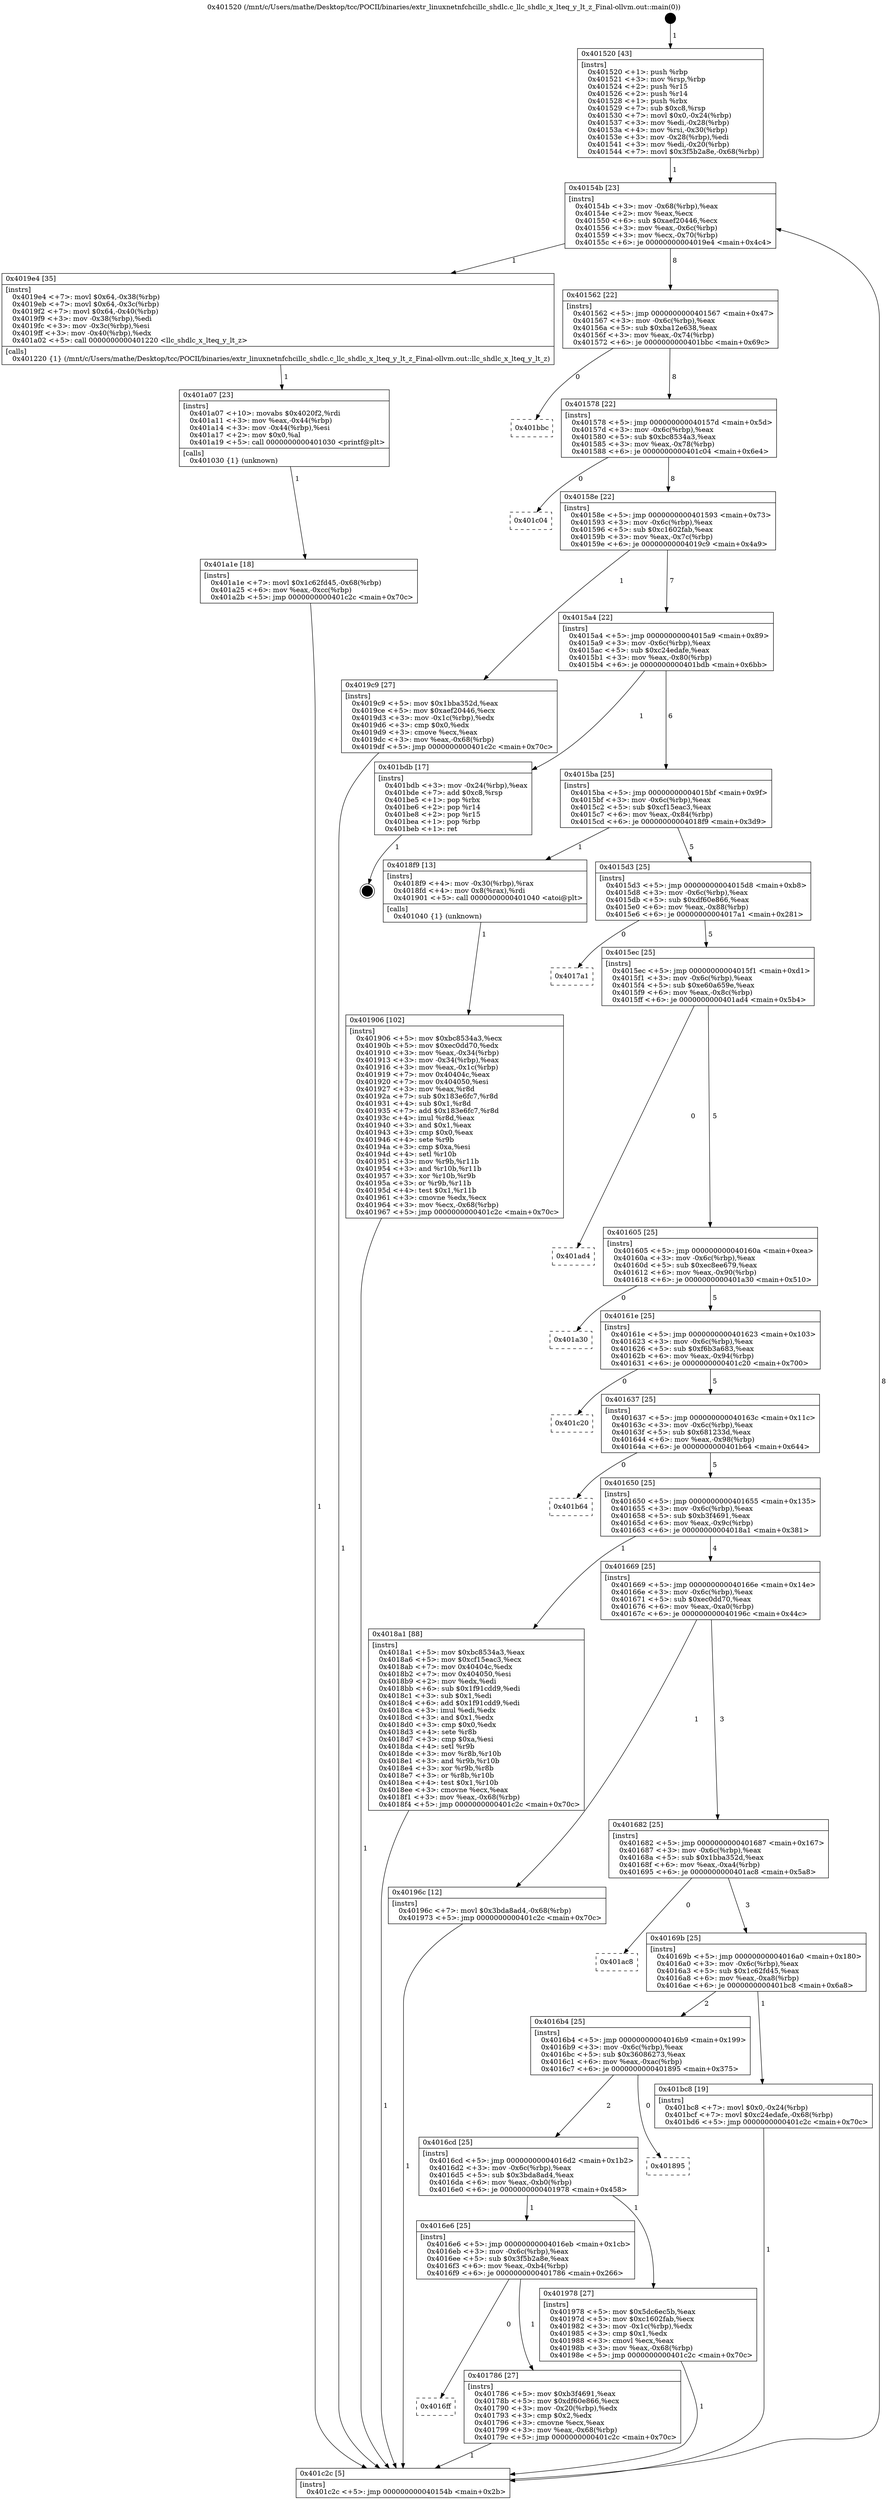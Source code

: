 digraph "0x401520" {
  label = "0x401520 (/mnt/c/Users/mathe/Desktop/tcc/POCII/binaries/extr_linuxnetnfchcillc_shdlc.c_llc_shdlc_x_lteq_y_lt_z_Final-ollvm.out::main(0))"
  labelloc = "t"
  node[shape=record]

  Entry [label="",width=0.3,height=0.3,shape=circle,fillcolor=black,style=filled]
  "0x40154b" [label="{
     0x40154b [23]\l
     | [instrs]\l
     &nbsp;&nbsp;0x40154b \<+3\>: mov -0x68(%rbp),%eax\l
     &nbsp;&nbsp;0x40154e \<+2\>: mov %eax,%ecx\l
     &nbsp;&nbsp;0x401550 \<+6\>: sub $0xaef20446,%ecx\l
     &nbsp;&nbsp;0x401556 \<+3\>: mov %eax,-0x6c(%rbp)\l
     &nbsp;&nbsp;0x401559 \<+3\>: mov %ecx,-0x70(%rbp)\l
     &nbsp;&nbsp;0x40155c \<+6\>: je 00000000004019e4 \<main+0x4c4\>\l
  }"]
  "0x4019e4" [label="{
     0x4019e4 [35]\l
     | [instrs]\l
     &nbsp;&nbsp;0x4019e4 \<+7\>: movl $0x64,-0x38(%rbp)\l
     &nbsp;&nbsp;0x4019eb \<+7\>: movl $0x64,-0x3c(%rbp)\l
     &nbsp;&nbsp;0x4019f2 \<+7\>: movl $0x64,-0x40(%rbp)\l
     &nbsp;&nbsp;0x4019f9 \<+3\>: mov -0x38(%rbp),%edi\l
     &nbsp;&nbsp;0x4019fc \<+3\>: mov -0x3c(%rbp),%esi\l
     &nbsp;&nbsp;0x4019ff \<+3\>: mov -0x40(%rbp),%edx\l
     &nbsp;&nbsp;0x401a02 \<+5\>: call 0000000000401220 \<llc_shdlc_x_lteq_y_lt_z\>\l
     | [calls]\l
     &nbsp;&nbsp;0x401220 \{1\} (/mnt/c/Users/mathe/Desktop/tcc/POCII/binaries/extr_linuxnetnfchcillc_shdlc.c_llc_shdlc_x_lteq_y_lt_z_Final-ollvm.out::llc_shdlc_x_lteq_y_lt_z)\l
  }"]
  "0x401562" [label="{
     0x401562 [22]\l
     | [instrs]\l
     &nbsp;&nbsp;0x401562 \<+5\>: jmp 0000000000401567 \<main+0x47\>\l
     &nbsp;&nbsp;0x401567 \<+3\>: mov -0x6c(%rbp),%eax\l
     &nbsp;&nbsp;0x40156a \<+5\>: sub $0xba12e638,%eax\l
     &nbsp;&nbsp;0x40156f \<+3\>: mov %eax,-0x74(%rbp)\l
     &nbsp;&nbsp;0x401572 \<+6\>: je 0000000000401bbc \<main+0x69c\>\l
  }"]
  Exit [label="",width=0.3,height=0.3,shape=circle,fillcolor=black,style=filled,peripheries=2]
  "0x401bbc" [label="{
     0x401bbc\l
  }", style=dashed]
  "0x401578" [label="{
     0x401578 [22]\l
     | [instrs]\l
     &nbsp;&nbsp;0x401578 \<+5\>: jmp 000000000040157d \<main+0x5d\>\l
     &nbsp;&nbsp;0x40157d \<+3\>: mov -0x6c(%rbp),%eax\l
     &nbsp;&nbsp;0x401580 \<+5\>: sub $0xbc8534a3,%eax\l
     &nbsp;&nbsp;0x401585 \<+3\>: mov %eax,-0x78(%rbp)\l
     &nbsp;&nbsp;0x401588 \<+6\>: je 0000000000401c04 \<main+0x6e4\>\l
  }"]
  "0x401a1e" [label="{
     0x401a1e [18]\l
     | [instrs]\l
     &nbsp;&nbsp;0x401a1e \<+7\>: movl $0x1c62fd45,-0x68(%rbp)\l
     &nbsp;&nbsp;0x401a25 \<+6\>: mov %eax,-0xcc(%rbp)\l
     &nbsp;&nbsp;0x401a2b \<+5\>: jmp 0000000000401c2c \<main+0x70c\>\l
  }"]
  "0x401c04" [label="{
     0x401c04\l
  }", style=dashed]
  "0x40158e" [label="{
     0x40158e [22]\l
     | [instrs]\l
     &nbsp;&nbsp;0x40158e \<+5\>: jmp 0000000000401593 \<main+0x73\>\l
     &nbsp;&nbsp;0x401593 \<+3\>: mov -0x6c(%rbp),%eax\l
     &nbsp;&nbsp;0x401596 \<+5\>: sub $0xc1602fab,%eax\l
     &nbsp;&nbsp;0x40159b \<+3\>: mov %eax,-0x7c(%rbp)\l
     &nbsp;&nbsp;0x40159e \<+6\>: je 00000000004019c9 \<main+0x4a9\>\l
  }"]
  "0x401a07" [label="{
     0x401a07 [23]\l
     | [instrs]\l
     &nbsp;&nbsp;0x401a07 \<+10\>: movabs $0x4020f2,%rdi\l
     &nbsp;&nbsp;0x401a11 \<+3\>: mov %eax,-0x44(%rbp)\l
     &nbsp;&nbsp;0x401a14 \<+3\>: mov -0x44(%rbp),%esi\l
     &nbsp;&nbsp;0x401a17 \<+2\>: mov $0x0,%al\l
     &nbsp;&nbsp;0x401a19 \<+5\>: call 0000000000401030 \<printf@plt\>\l
     | [calls]\l
     &nbsp;&nbsp;0x401030 \{1\} (unknown)\l
  }"]
  "0x4019c9" [label="{
     0x4019c9 [27]\l
     | [instrs]\l
     &nbsp;&nbsp;0x4019c9 \<+5\>: mov $0x1bba352d,%eax\l
     &nbsp;&nbsp;0x4019ce \<+5\>: mov $0xaef20446,%ecx\l
     &nbsp;&nbsp;0x4019d3 \<+3\>: mov -0x1c(%rbp),%edx\l
     &nbsp;&nbsp;0x4019d6 \<+3\>: cmp $0x0,%edx\l
     &nbsp;&nbsp;0x4019d9 \<+3\>: cmove %ecx,%eax\l
     &nbsp;&nbsp;0x4019dc \<+3\>: mov %eax,-0x68(%rbp)\l
     &nbsp;&nbsp;0x4019df \<+5\>: jmp 0000000000401c2c \<main+0x70c\>\l
  }"]
  "0x4015a4" [label="{
     0x4015a4 [22]\l
     | [instrs]\l
     &nbsp;&nbsp;0x4015a4 \<+5\>: jmp 00000000004015a9 \<main+0x89\>\l
     &nbsp;&nbsp;0x4015a9 \<+3\>: mov -0x6c(%rbp),%eax\l
     &nbsp;&nbsp;0x4015ac \<+5\>: sub $0xc24edafe,%eax\l
     &nbsp;&nbsp;0x4015b1 \<+3\>: mov %eax,-0x80(%rbp)\l
     &nbsp;&nbsp;0x4015b4 \<+6\>: je 0000000000401bdb \<main+0x6bb\>\l
  }"]
  "0x401906" [label="{
     0x401906 [102]\l
     | [instrs]\l
     &nbsp;&nbsp;0x401906 \<+5\>: mov $0xbc8534a3,%ecx\l
     &nbsp;&nbsp;0x40190b \<+5\>: mov $0xec0dd70,%edx\l
     &nbsp;&nbsp;0x401910 \<+3\>: mov %eax,-0x34(%rbp)\l
     &nbsp;&nbsp;0x401913 \<+3\>: mov -0x34(%rbp),%eax\l
     &nbsp;&nbsp;0x401916 \<+3\>: mov %eax,-0x1c(%rbp)\l
     &nbsp;&nbsp;0x401919 \<+7\>: mov 0x40404c,%eax\l
     &nbsp;&nbsp;0x401920 \<+7\>: mov 0x404050,%esi\l
     &nbsp;&nbsp;0x401927 \<+3\>: mov %eax,%r8d\l
     &nbsp;&nbsp;0x40192a \<+7\>: sub $0x183e6fc7,%r8d\l
     &nbsp;&nbsp;0x401931 \<+4\>: sub $0x1,%r8d\l
     &nbsp;&nbsp;0x401935 \<+7\>: add $0x183e6fc7,%r8d\l
     &nbsp;&nbsp;0x40193c \<+4\>: imul %r8d,%eax\l
     &nbsp;&nbsp;0x401940 \<+3\>: and $0x1,%eax\l
     &nbsp;&nbsp;0x401943 \<+3\>: cmp $0x0,%eax\l
     &nbsp;&nbsp;0x401946 \<+4\>: sete %r9b\l
     &nbsp;&nbsp;0x40194a \<+3\>: cmp $0xa,%esi\l
     &nbsp;&nbsp;0x40194d \<+4\>: setl %r10b\l
     &nbsp;&nbsp;0x401951 \<+3\>: mov %r9b,%r11b\l
     &nbsp;&nbsp;0x401954 \<+3\>: and %r10b,%r11b\l
     &nbsp;&nbsp;0x401957 \<+3\>: xor %r10b,%r9b\l
     &nbsp;&nbsp;0x40195a \<+3\>: or %r9b,%r11b\l
     &nbsp;&nbsp;0x40195d \<+4\>: test $0x1,%r11b\l
     &nbsp;&nbsp;0x401961 \<+3\>: cmovne %edx,%ecx\l
     &nbsp;&nbsp;0x401964 \<+3\>: mov %ecx,-0x68(%rbp)\l
     &nbsp;&nbsp;0x401967 \<+5\>: jmp 0000000000401c2c \<main+0x70c\>\l
  }"]
  "0x401bdb" [label="{
     0x401bdb [17]\l
     | [instrs]\l
     &nbsp;&nbsp;0x401bdb \<+3\>: mov -0x24(%rbp),%eax\l
     &nbsp;&nbsp;0x401bde \<+7\>: add $0xc8,%rsp\l
     &nbsp;&nbsp;0x401be5 \<+1\>: pop %rbx\l
     &nbsp;&nbsp;0x401be6 \<+2\>: pop %r14\l
     &nbsp;&nbsp;0x401be8 \<+2\>: pop %r15\l
     &nbsp;&nbsp;0x401bea \<+1\>: pop %rbp\l
     &nbsp;&nbsp;0x401beb \<+1\>: ret\l
  }"]
  "0x4015ba" [label="{
     0x4015ba [25]\l
     | [instrs]\l
     &nbsp;&nbsp;0x4015ba \<+5\>: jmp 00000000004015bf \<main+0x9f\>\l
     &nbsp;&nbsp;0x4015bf \<+3\>: mov -0x6c(%rbp),%eax\l
     &nbsp;&nbsp;0x4015c2 \<+5\>: sub $0xcf15eac3,%eax\l
     &nbsp;&nbsp;0x4015c7 \<+6\>: mov %eax,-0x84(%rbp)\l
     &nbsp;&nbsp;0x4015cd \<+6\>: je 00000000004018f9 \<main+0x3d9\>\l
  }"]
  "0x401520" [label="{
     0x401520 [43]\l
     | [instrs]\l
     &nbsp;&nbsp;0x401520 \<+1\>: push %rbp\l
     &nbsp;&nbsp;0x401521 \<+3\>: mov %rsp,%rbp\l
     &nbsp;&nbsp;0x401524 \<+2\>: push %r15\l
     &nbsp;&nbsp;0x401526 \<+2\>: push %r14\l
     &nbsp;&nbsp;0x401528 \<+1\>: push %rbx\l
     &nbsp;&nbsp;0x401529 \<+7\>: sub $0xc8,%rsp\l
     &nbsp;&nbsp;0x401530 \<+7\>: movl $0x0,-0x24(%rbp)\l
     &nbsp;&nbsp;0x401537 \<+3\>: mov %edi,-0x28(%rbp)\l
     &nbsp;&nbsp;0x40153a \<+4\>: mov %rsi,-0x30(%rbp)\l
     &nbsp;&nbsp;0x40153e \<+3\>: mov -0x28(%rbp),%edi\l
     &nbsp;&nbsp;0x401541 \<+3\>: mov %edi,-0x20(%rbp)\l
     &nbsp;&nbsp;0x401544 \<+7\>: movl $0x3f5b2a8e,-0x68(%rbp)\l
  }"]
  "0x4018f9" [label="{
     0x4018f9 [13]\l
     | [instrs]\l
     &nbsp;&nbsp;0x4018f9 \<+4\>: mov -0x30(%rbp),%rax\l
     &nbsp;&nbsp;0x4018fd \<+4\>: mov 0x8(%rax),%rdi\l
     &nbsp;&nbsp;0x401901 \<+5\>: call 0000000000401040 \<atoi@plt\>\l
     | [calls]\l
     &nbsp;&nbsp;0x401040 \{1\} (unknown)\l
  }"]
  "0x4015d3" [label="{
     0x4015d3 [25]\l
     | [instrs]\l
     &nbsp;&nbsp;0x4015d3 \<+5\>: jmp 00000000004015d8 \<main+0xb8\>\l
     &nbsp;&nbsp;0x4015d8 \<+3\>: mov -0x6c(%rbp),%eax\l
     &nbsp;&nbsp;0x4015db \<+5\>: sub $0xdf60e866,%eax\l
     &nbsp;&nbsp;0x4015e0 \<+6\>: mov %eax,-0x88(%rbp)\l
     &nbsp;&nbsp;0x4015e6 \<+6\>: je 00000000004017a1 \<main+0x281\>\l
  }"]
  "0x401c2c" [label="{
     0x401c2c [5]\l
     | [instrs]\l
     &nbsp;&nbsp;0x401c2c \<+5\>: jmp 000000000040154b \<main+0x2b\>\l
  }"]
  "0x4017a1" [label="{
     0x4017a1\l
  }", style=dashed]
  "0x4015ec" [label="{
     0x4015ec [25]\l
     | [instrs]\l
     &nbsp;&nbsp;0x4015ec \<+5\>: jmp 00000000004015f1 \<main+0xd1\>\l
     &nbsp;&nbsp;0x4015f1 \<+3\>: mov -0x6c(%rbp),%eax\l
     &nbsp;&nbsp;0x4015f4 \<+5\>: sub $0xe60a659e,%eax\l
     &nbsp;&nbsp;0x4015f9 \<+6\>: mov %eax,-0x8c(%rbp)\l
     &nbsp;&nbsp;0x4015ff \<+6\>: je 0000000000401ad4 \<main+0x5b4\>\l
  }"]
  "0x4016ff" [label="{
     0x4016ff\l
  }", style=dashed]
  "0x401ad4" [label="{
     0x401ad4\l
  }", style=dashed]
  "0x401605" [label="{
     0x401605 [25]\l
     | [instrs]\l
     &nbsp;&nbsp;0x401605 \<+5\>: jmp 000000000040160a \<main+0xea\>\l
     &nbsp;&nbsp;0x40160a \<+3\>: mov -0x6c(%rbp),%eax\l
     &nbsp;&nbsp;0x40160d \<+5\>: sub $0xec8ee679,%eax\l
     &nbsp;&nbsp;0x401612 \<+6\>: mov %eax,-0x90(%rbp)\l
     &nbsp;&nbsp;0x401618 \<+6\>: je 0000000000401a30 \<main+0x510\>\l
  }"]
  "0x401786" [label="{
     0x401786 [27]\l
     | [instrs]\l
     &nbsp;&nbsp;0x401786 \<+5\>: mov $0xb3f4691,%eax\l
     &nbsp;&nbsp;0x40178b \<+5\>: mov $0xdf60e866,%ecx\l
     &nbsp;&nbsp;0x401790 \<+3\>: mov -0x20(%rbp),%edx\l
     &nbsp;&nbsp;0x401793 \<+3\>: cmp $0x2,%edx\l
     &nbsp;&nbsp;0x401796 \<+3\>: cmovne %ecx,%eax\l
     &nbsp;&nbsp;0x401799 \<+3\>: mov %eax,-0x68(%rbp)\l
     &nbsp;&nbsp;0x40179c \<+5\>: jmp 0000000000401c2c \<main+0x70c\>\l
  }"]
  "0x401a30" [label="{
     0x401a30\l
  }", style=dashed]
  "0x40161e" [label="{
     0x40161e [25]\l
     | [instrs]\l
     &nbsp;&nbsp;0x40161e \<+5\>: jmp 0000000000401623 \<main+0x103\>\l
     &nbsp;&nbsp;0x401623 \<+3\>: mov -0x6c(%rbp),%eax\l
     &nbsp;&nbsp;0x401626 \<+5\>: sub $0xf6b3a683,%eax\l
     &nbsp;&nbsp;0x40162b \<+6\>: mov %eax,-0x94(%rbp)\l
     &nbsp;&nbsp;0x401631 \<+6\>: je 0000000000401c20 \<main+0x700\>\l
  }"]
  "0x4016e6" [label="{
     0x4016e6 [25]\l
     | [instrs]\l
     &nbsp;&nbsp;0x4016e6 \<+5\>: jmp 00000000004016eb \<main+0x1cb\>\l
     &nbsp;&nbsp;0x4016eb \<+3\>: mov -0x6c(%rbp),%eax\l
     &nbsp;&nbsp;0x4016ee \<+5\>: sub $0x3f5b2a8e,%eax\l
     &nbsp;&nbsp;0x4016f3 \<+6\>: mov %eax,-0xb4(%rbp)\l
     &nbsp;&nbsp;0x4016f9 \<+6\>: je 0000000000401786 \<main+0x266\>\l
  }"]
  "0x401c20" [label="{
     0x401c20\l
  }", style=dashed]
  "0x401637" [label="{
     0x401637 [25]\l
     | [instrs]\l
     &nbsp;&nbsp;0x401637 \<+5\>: jmp 000000000040163c \<main+0x11c\>\l
     &nbsp;&nbsp;0x40163c \<+3\>: mov -0x6c(%rbp),%eax\l
     &nbsp;&nbsp;0x40163f \<+5\>: sub $0x681233d,%eax\l
     &nbsp;&nbsp;0x401644 \<+6\>: mov %eax,-0x98(%rbp)\l
     &nbsp;&nbsp;0x40164a \<+6\>: je 0000000000401b64 \<main+0x644\>\l
  }"]
  "0x401978" [label="{
     0x401978 [27]\l
     | [instrs]\l
     &nbsp;&nbsp;0x401978 \<+5\>: mov $0x5dc6ec5b,%eax\l
     &nbsp;&nbsp;0x40197d \<+5\>: mov $0xc1602fab,%ecx\l
     &nbsp;&nbsp;0x401982 \<+3\>: mov -0x1c(%rbp),%edx\l
     &nbsp;&nbsp;0x401985 \<+3\>: cmp $0x1,%edx\l
     &nbsp;&nbsp;0x401988 \<+3\>: cmovl %ecx,%eax\l
     &nbsp;&nbsp;0x40198b \<+3\>: mov %eax,-0x68(%rbp)\l
     &nbsp;&nbsp;0x40198e \<+5\>: jmp 0000000000401c2c \<main+0x70c\>\l
  }"]
  "0x401b64" [label="{
     0x401b64\l
  }", style=dashed]
  "0x401650" [label="{
     0x401650 [25]\l
     | [instrs]\l
     &nbsp;&nbsp;0x401650 \<+5\>: jmp 0000000000401655 \<main+0x135\>\l
     &nbsp;&nbsp;0x401655 \<+3\>: mov -0x6c(%rbp),%eax\l
     &nbsp;&nbsp;0x401658 \<+5\>: sub $0xb3f4691,%eax\l
     &nbsp;&nbsp;0x40165d \<+6\>: mov %eax,-0x9c(%rbp)\l
     &nbsp;&nbsp;0x401663 \<+6\>: je 00000000004018a1 \<main+0x381\>\l
  }"]
  "0x4016cd" [label="{
     0x4016cd [25]\l
     | [instrs]\l
     &nbsp;&nbsp;0x4016cd \<+5\>: jmp 00000000004016d2 \<main+0x1b2\>\l
     &nbsp;&nbsp;0x4016d2 \<+3\>: mov -0x6c(%rbp),%eax\l
     &nbsp;&nbsp;0x4016d5 \<+5\>: sub $0x3bda8ad4,%eax\l
     &nbsp;&nbsp;0x4016da \<+6\>: mov %eax,-0xb0(%rbp)\l
     &nbsp;&nbsp;0x4016e0 \<+6\>: je 0000000000401978 \<main+0x458\>\l
  }"]
  "0x4018a1" [label="{
     0x4018a1 [88]\l
     | [instrs]\l
     &nbsp;&nbsp;0x4018a1 \<+5\>: mov $0xbc8534a3,%eax\l
     &nbsp;&nbsp;0x4018a6 \<+5\>: mov $0xcf15eac3,%ecx\l
     &nbsp;&nbsp;0x4018ab \<+7\>: mov 0x40404c,%edx\l
     &nbsp;&nbsp;0x4018b2 \<+7\>: mov 0x404050,%esi\l
     &nbsp;&nbsp;0x4018b9 \<+2\>: mov %edx,%edi\l
     &nbsp;&nbsp;0x4018bb \<+6\>: sub $0x1f91cdd9,%edi\l
     &nbsp;&nbsp;0x4018c1 \<+3\>: sub $0x1,%edi\l
     &nbsp;&nbsp;0x4018c4 \<+6\>: add $0x1f91cdd9,%edi\l
     &nbsp;&nbsp;0x4018ca \<+3\>: imul %edi,%edx\l
     &nbsp;&nbsp;0x4018cd \<+3\>: and $0x1,%edx\l
     &nbsp;&nbsp;0x4018d0 \<+3\>: cmp $0x0,%edx\l
     &nbsp;&nbsp;0x4018d3 \<+4\>: sete %r8b\l
     &nbsp;&nbsp;0x4018d7 \<+3\>: cmp $0xa,%esi\l
     &nbsp;&nbsp;0x4018da \<+4\>: setl %r9b\l
     &nbsp;&nbsp;0x4018de \<+3\>: mov %r8b,%r10b\l
     &nbsp;&nbsp;0x4018e1 \<+3\>: and %r9b,%r10b\l
     &nbsp;&nbsp;0x4018e4 \<+3\>: xor %r9b,%r8b\l
     &nbsp;&nbsp;0x4018e7 \<+3\>: or %r8b,%r10b\l
     &nbsp;&nbsp;0x4018ea \<+4\>: test $0x1,%r10b\l
     &nbsp;&nbsp;0x4018ee \<+3\>: cmovne %ecx,%eax\l
     &nbsp;&nbsp;0x4018f1 \<+3\>: mov %eax,-0x68(%rbp)\l
     &nbsp;&nbsp;0x4018f4 \<+5\>: jmp 0000000000401c2c \<main+0x70c\>\l
  }"]
  "0x401669" [label="{
     0x401669 [25]\l
     | [instrs]\l
     &nbsp;&nbsp;0x401669 \<+5\>: jmp 000000000040166e \<main+0x14e\>\l
     &nbsp;&nbsp;0x40166e \<+3\>: mov -0x6c(%rbp),%eax\l
     &nbsp;&nbsp;0x401671 \<+5\>: sub $0xec0dd70,%eax\l
     &nbsp;&nbsp;0x401676 \<+6\>: mov %eax,-0xa0(%rbp)\l
     &nbsp;&nbsp;0x40167c \<+6\>: je 000000000040196c \<main+0x44c\>\l
  }"]
  "0x401895" [label="{
     0x401895\l
  }", style=dashed]
  "0x40196c" [label="{
     0x40196c [12]\l
     | [instrs]\l
     &nbsp;&nbsp;0x40196c \<+7\>: movl $0x3bda8ad4,-0x68(%rbp)\l
     &nbsp;&nbsp;0x401973 \<+5\>: jmp 0000000000401c2c \<main+0x70c\>\l
  }"]
  "0x401682" [label="{
     0x401682 [25]\l
     | [instrs]\l
     &nbsp;&nbsp;0x401682 \<+5\>: jmp 0000000000401687 \<main+0x167\>\l
     &nbsp;&nbsp;0x401687 \<+3\>: mov -0x6c(%rbp),%eax\l
     &nbsp;&nbsp;0x40168a \<+5\>: sub $0x1bba352d,%eax\l
     &nbsp;&nbsp;0x40168f \<+6\>: mov %eax,-0xa4(%rbp)\l
     &nbsp;&nbsp;0x401695 \<+6\>: je 0000000000401ac8 \<main+0x5a8\>\l
  }"]
  "0x4016b4" [label="{
     0x4016b4 [25]\l
     | [instrs]\l
     &nbsp;&nbsp;0x4016b4 \<+5\>: jmp 00000000004016b9 \<main+0x199\>\l
     &nbsp;&nbsp;0x4016b9 \<+3\>: mov -0x6c(%rbp),%eax\l
     &nbsp;&nbsp;0x4016bc \<+5\>: sub $0x36086273,%eax\l
     &nbsp;&nbsp;0x4016c1 \<+6\>: mov %eax,-0xac(%rbp)\l
     &nbsp;&nbsp;0x4016c7 \<+6\>: je 0000000000401895 \<main+0x375\>\l
  }"]
  "0x401ac8" [label="{
     0x401ac8\l
  }", style=dashed]
  "0x40169b" [label="{
     0x40169b [25]\l
     | [instrs]\l
     &nbsp;&nbsp;0x40169b \<+5\>: jmp 00000000004016a0 \<main+0x180\>\l
     &nbsp;&nbsp;0x4016a0 \<+3\>: mov -0x6c(%rbp),%eax\l
     &nbsp;&nbsp;0x4016a3 \<+5\>: sub $0x1c62fd45,%eax\l
     &nbsp;&nbsp;0x4016a8 \<+6\>: mov %eax,-0xa8(%rbp)\l
     &nbsp;&nbsp;0x4016ae \<+6\>: je 0000000000401bc8 \<main+0x6a8\>\l
  }"]
  "0x401bc8" [label="{
     0x401bc8 [19]\l
     | [instrs]\l
     &nbsp;&nbsp;0x401bc8 \<+7\>: movl $0x0,-0x24(%rbp)\l
     &nbsp;&nbsp;0x401bcf \<+7\>: movl $0xc24edafe,-0x68(%rbp)\l
     &nbsp;&nbsp;0x401bd6 \<+5\>: jmp 0000000000401c2c \<main+0x70c\>\l
  }"]
  Entry -> "0x401520" [label=" 1"]
  "0x40154b" -> "0x4019e4" [label=" 1"]
  "0x40154b" -> "0x401562" [label=" 8"]
  "0x401bdb" -> Exit [label=" 1"]
  "0x401562" -> "0x401bbc" [label=" 0"]
  "0x401562" -> "0x401578" [label=" 8"]
  "0x401bc8" -> "0x401c2c" [label=" 1"]
  "0x401578" -> "0x401c04" [label=" 0"]
  "0x401578" -> "0x40158e" [label=" 8"]
  "0x401a1e" -> "0x401c2c" [label=" 1"]
  "0x40158e" -> "0x4019c9" [label=" 1"]
  "0x40158e" -> "0x4015a4" [label=" 7"]
  "0x401a07" -> "0x401a1e" [label=" 1"]
  "0x4015a4" -> "0x401bdb" [label=" 1"]
  "0x4015a4" -> "0x4015ba" [label=" 6"]
  "0x4019e4" -> "0x401a07" [label=" 1"]
  "0x4015ba" -> "0x4018f9" [label=" 1"]
  "0x4015ba" -> "0x4015d3" [label=" 5"]
  "0x4019c9" -> "0x401c2c" [label=" 1"]
  "0x4015d3" -> "0x4017a1" [label=" 0"]
  "0x4015d3" -> "0x4015ec" [label=" 5"]
  "0x401978" -> "0x401c2c" [label=" 1"]
  "0x4015ec" -> "0x401ad4" [label=" 0"]
  "0x4015ec" -> "0x401605" [label=" 5"]
  "0x40196c" -> "0x401c2c" [label=" 1"]
  "0x401605" -> "0x401a30" [label=" 0"]
  "0x401605" -> "0x40161e" [label=" 5"]
  "0x401906" -> "0x401c2c" [label=" 1"]
  "0x40161e" -> "0x401c20" [label=" 0"]
  "0x40161e" -> "0x401637" [label=" 5"]
  "0x4018a1" -> "0x401c2c" [label=" 1"]
  "0x401637" -> "0x401b64" [label=" 0"]
  "0x401637" -> "0x401650" [label=" 5"]
  "0x401c2c" -> "0x40154b" [label=" 8"]
  "0x401650" -> "0x4018a1" [label=" 1"]
  "0x401650" -> "0x401669" [label=" 4"]
  "0x401786" -> "0x401c2c" [label=" 1"]
  "0x401669" -> "0x40196c" [label=" 1"]
  "0x401669" -> "0x401682" [label=" 3"]
  "0x4016e6" -> "0x4016ff" [label=" 0"]
  "0x401682" -> "0x401ac8" [label=" 0"]
  "0x401682" -> "0x40169b" [label=" 3"]
  "0x4018f9" -> "0x401906" [label=" 1"]
  "0x40169b" -> "0x401bc8" [label=" 1"]
  "0x40169b" -> "0x4016b4" [label=" 2"]
  "0x4016e6" -> "0x401786" [label=" 1"]
  "0x4016b4" -> "0x401895" [label=" 0"]
  "0x4016b4" -> "0x4016cd" [label=" 2"]
  "0x401520" -> "0x40154b" [label=" 1"]
  "0x4016cd" -> "0x401978" [label=" 1"]
  "0x4016cd" -> "0x4016e6" [label=" 1"]
}
